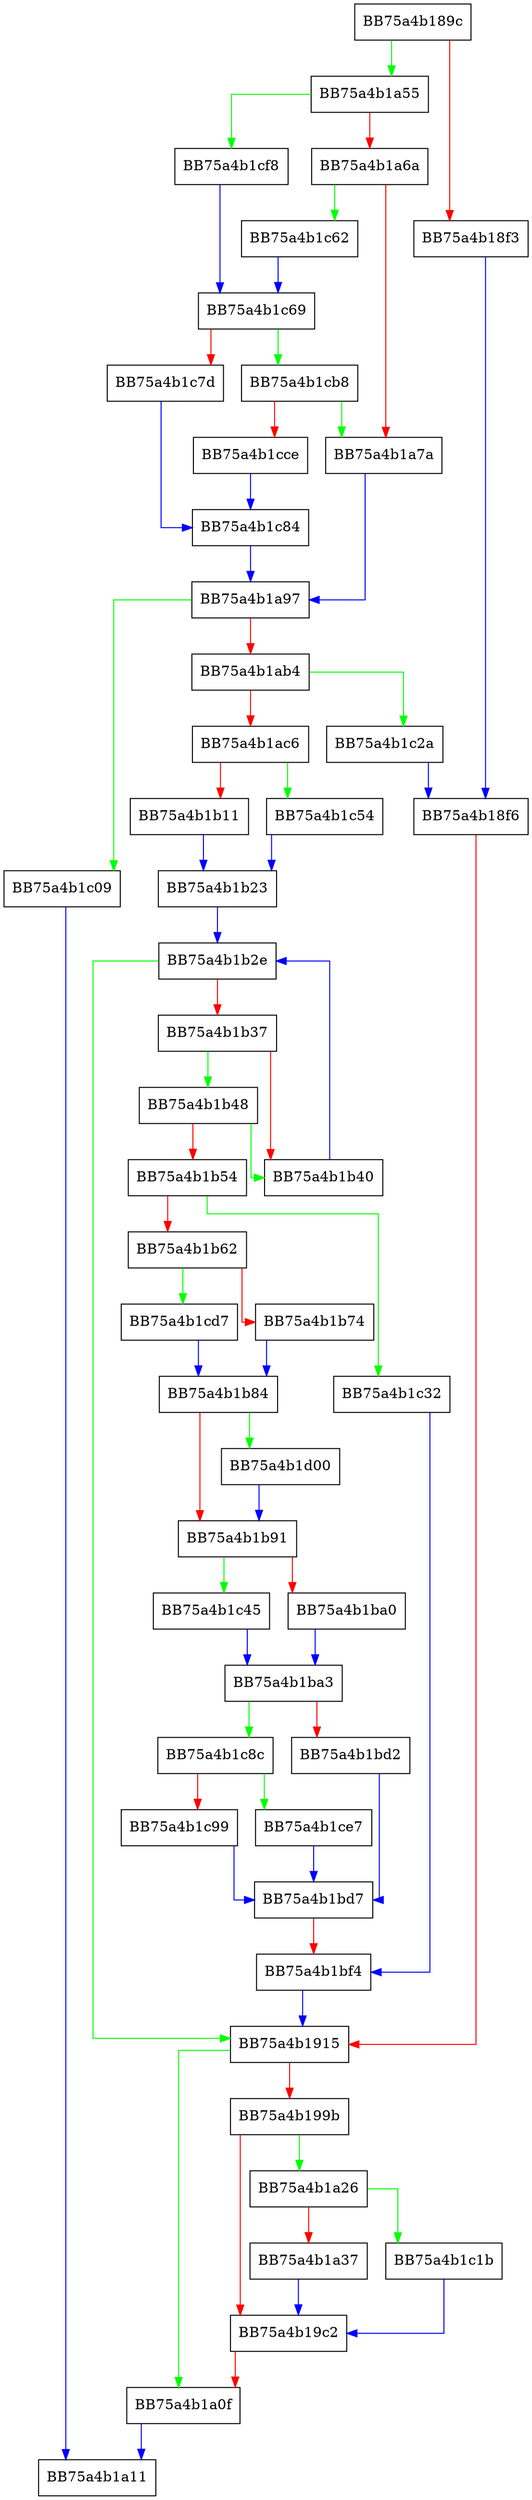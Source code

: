 digraph pop_reg_Ev {
  node [shape="box"];
  graph [splines=ortho];
  BB75a4b189c -> BB75a4b1a55 [color="green"];
  BB75a4b189c -> BB75a4b18f3 [color="red"];
  BB75a4b18f3 -> BB75a4b18f6 [color="blue"];
  BB75a4b18f6 -> BB75a4b1915 [color="red"];
  BB75a4b1915 -> BB75a4b1a0f [color="green"];
  BB75a4b1915 -> BB75a4b199b [color="red"];
  BB75a4b199b -> BB75a4b1a26 [color="green"];
  BB75a4b199b -> BB75a4b19c2 [color="red"];
  BB75a4b19c2 -> BB75a4b1a0f [color="red"];
  BB75a4b1a0f -> BB75a4b1a11 [color="blue"];
  BB75a4b1a26 -> BB75a4b1c1b [color="green"];
  BB75a4b1a26 -> BB75a4b1a37 [color="red"];
  BB75a4b1a37 -> BB75a4b19c2 [color="blue"];
  BB75a4b1a55 -> BB75a4b1cf8 [color="green"];
  BB75a4b1a55 -> BB75a4b1a6a [color="red"];
  BB75a4b1a6a -> BB75a4b1c62 [color="green"];
  BB75a4b1a6a -> BB75a4b1a7a [color="red"];
  BB75a4b1a7a -> BB75a4b1a97 [color="blue"];
  BB75a4b1a97 -> BB75a4b1c09 [color="green"];
  BB75a4b1a97 -> BB75a4b1ab4 [color="red"];
  BB75a4b1ab4 -> BB75a4b1c2a [color="green"];
  BB75a4b1ab4 -> BB75a4b1ac6 [color="red"];
  BB75a4b1ac6 -> BB75a4b1c54 [color="green"];
  BB75a4b1ac6 -> BB75a4b1b11 [color="red"];
  BB75a4b1b11 -> BB75a4b1b23 [color="blue"];
  BB75a4b1b23 -> BB75a4b1b2e [color="blue"];
  BB75a4b1b2e -> BB75a4b1915 [color="green"];
  BB75a4b1b2e -> BB75a4b1b37 [color="red"];
  BB75a4b1b37 -> BB75a4b1b48 [color="green"];
  BB75a4b1b37 -> BB75a4b1b40 [color="red"];
  BB75a4b1b40 -> BB75a4b1b2e [color="blue"];
  BB75a4b1b48 -> BB75a4b1b40 [color="green"];
  BB75a4b1b48 -> BB75a4b1b54 [color="red"];
  BB75a4b1b54 -> BB75a4b1c32 [color="green"];
  BB75a4b1b54 -> BB75a4b1b62 [color="red"];
  BB75a4b1b62 -> BB75a4b1cd7 [color="green"];
  BB75a4b1b62 -> BB75a4b1b74 [color="red"];
  BB75a4b1b74 -> BB75a4b1b84 [color="blue"];
  BB75a4b1b84 -> BB75a4b1d00 [color="green"];
  BB75a4b1b84 -> BB75a4b1b91 [color="red"];
  BB75a4b1b91 -> BB75a4b1c45 [color="green"];
  BB75a4b1b91 -> BB75a4b1ba0 [color="red"];
  BB75a4b1ba0 -> BB75a4b1ba3 [color="blue"];
  BB75a4b1ba3 -> BB75a4b1c8c [color="green"];
  BB75a4b1ba3 -> BB75a4b1bd2 [color="red"];
  BB75a4b1bd2 -> BB75a4b1bd7 [color="blue"];
  BB75a4b1bd7 -> BB75a4b1bf4 [color="red"];
  BB75a4b1bf4 -> BB75a4b1915 [color="blue"];
  BB75a4b1c09 -> BB75a4b1a11 [color="blue"];
  BB75a4b1c1b -> BB75a4b19c2 [color="blue"];
  BB75a4b1c2a -> BB75a4b18f6 [color="blue"];
  BB75a4b1c32 -> BB75a4b1bf4 [color="blue"];
  BB75a4b1c45 -> BB75a4b1ba3 [color="blue"];
  BB75a4b1c54 -> BB75a4b1b23 [color="blue"];
  BB75a4b1c62 -> BB75a4b1c69 [color="blue"];
  BB75a4b1c69 -> BB75a4b1cb8 [color="green"];
  BB75a4b1c69 -> BB75a4b1c7d [color="red"];
  BB75a4b1c7d -> BB75a4b1c84 [color="blue"];
  BB75a4b1c84 -> BB75a4b1a97 [color="blue"];
  BB75a4b1c8c -> BB75a4b1ce7 [color="green"];
  BB75a4b1c8c -> BB75a4b1c99 [color="red"];
  BB75a4b1c99 -> BB75a4b1bd7 [color="blue"];
  BB75a4b1cb8 -> BB75a4b1a7a [color="green"];
  BB75a4b1cb8 -> BB75a4b1cce [color="red"];
  BB75a4b1cce -> BB75a4b1c84 [color="blue"];
  BB75a4b1cd7 -> BB75a4b1b84 [color="blue"];
  BB75a4b1ce7 -> BB75a4b1bd7 [color="blue"];
  BB75a4b1cf8 -> BB75a4b1c69 [color="blue"];
  BB75a4b1d00 -> BB75a4b1b91 [color="blue"];
}